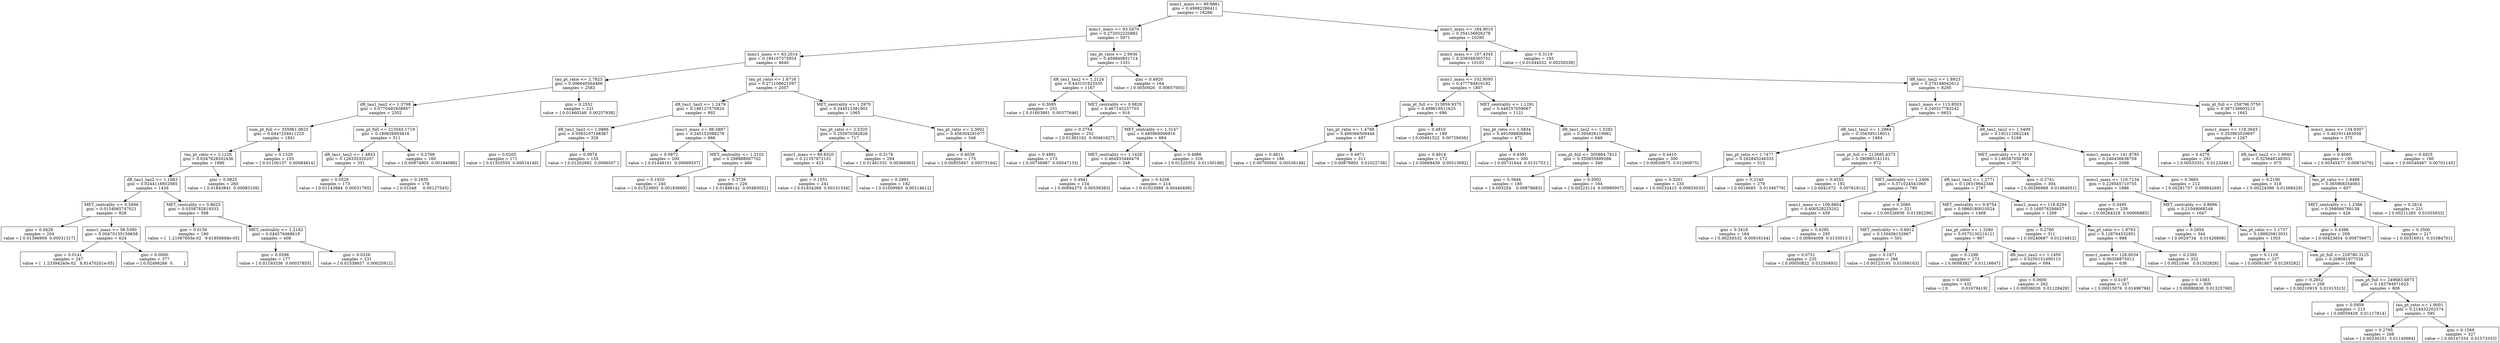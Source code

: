 digraph Tree {
0 [label="mmc1_mass <= 99.8861\ngini = 0.49982286411\nsamples = 16266", shape="box"] ;
1 [label="mmc1_mass <= 93.5470\ngini = 0.272052220882\nsamples = 5971", shape="box"] ;
0 -> 1 ;
2 [label="mmc1_mass <= 83.2014\ngini = 0.184107375924\nsamples = 4640", shape="box"] ;
1 -> 2 ;
3 [label="tau_pt_ratio <= 2.7823\ngini = 0.096640564466\nsamples = 2583", shape="box"] ;
2 -> 3 ;
4 [label="dR_tau1_tau2 <= 1.3798\ngini = 0.0770492938957\nsamples = 2352", shape="box"] ;
3 -> 4 ;
5 [label="sum_pt_full <= 355961.0625\ngini = 0.0447254611225\nsamples = 1841", shape="box"] ;
4 -> 5 ;
6 [label="tau_pt_ratio <= 2.1226\ngini = 0.0347628202436\nsamples = 1686", shape="box"] ;
5 -> 6 ;
7 [label="dR_tau1_tau2 <= 1.1683\ngini = 0.0244116932985\nsamples = 1426", shape="box"] ;
6 -> 7 ;
8 [label="MET_centrality <= 0.5896\ngini = 0.0154065747021\nsamples = 828", shape="box"] ;
7 -> 8 ;
9 [label="gini = 0.0429\nsamples = 204\nvalue = [ 0.01396909  0.00031317]", shape="box"] ;
8 -> 9 ;
10 [label="mmc1_mass <= 58.5390\ngini = 0.00470135159658\nsamples = 624", shape="box"] ;
8 -> 10 ;
11 [label="gini = 0.0141\nsamples = 247\nvalue = [  1.23394240e-02   8.81470201e-05]", shape="box"] ;
10 -> 11 ;
12 [label="gini = 0.0000\nsamples = 377\nvalue = [ 0.02498266  0.        ]", shape="box"] ;
10 -> 12 ;
13 [label="MET_centrality <= 0.8625\ngini = 0.0358782819333\nsamples = 598", shape="box"] ;
7 -> 13 ;
14 [label="gini = 0.0156\nsamples = 190\nvalue = [  1.21067605e-02   9.61856668e-05]", shape="box"] ;
13 -> 14 ;
15 [label="MET_centrality <= 1.2182\ngini = 0.044576468619\nsamples = 408", shape="box"] ;
13 -> 15 ;
16 [label="gini = 0.0596\nsamples = 177\nvalue = [ 0.01193336  0.00037855]", shape="box"] ;
15 -> 16 ;
17 [label="gini = 0.0326\nsamples = 231\nvalue = [ 0.01538657  0.00025912]", shape="box"] ;
15 -> 17 ;
18 [label="gini = 0.0825\nsamples = 260\nvalue = [ 0.01843841  0.00083109]", shape="box"] ;
6 -> 18 ;
19 [label="gini = 0.1329\nsamples = 155\nvalue = [ 0.01100137  0.00084814]", shape="box"] ;
5 -> 19 ;
20 [label="sum_pt_full <= 213545.1719\ngini = 0.180626955816\nsamples = 511", shape="box"] ;
4 -> 20 ;
21 [label="dR_tau1_tau2 <= 1.4843\ngini = 0.126332320207\nsamples = 351", shape="box"] ;
20 -> 21 ;
22 [label="gini = 0.0526\nsamples = 173\nvalue = [ 0.01143884  0.00031765]", shape="box"] ;
21 -> 22 ;
23 [label="gini = 0.1935\nsamples = 178\nvalue = [ 0.01048     0.00127545]", shape="box"] ;
21 -> 23 ;
24 [label="gini = 0.2769\nsamples = 160\nvalue = [ 0.00974905  0.00194088]", shape="box"] ;
20 -> 24 ;
25 [label="gini = 0.2552\nsamples = 231\nvalue = [ 0.01460248  0.00257938]", shape="box"] ;
3 -> 25 ;
26 [label="tau_pt_ratio <= 1.6716\ngini = 0.271108621597\nsamples = 2057", shape="box"] ;
2 -> 26 ;
27 [label="dR_tau1_tau2 <= 1.2479\ngini = 0.188127570824\nsamples = 992", shape="box"] ;
26 -> 27 ;
28 [label="dR_tau1_tau2 <= 1.0886\ngini = 0.0583107198367\nsamples = 326", shape="box"] ;
27 -> 28 ;
29 [label="gini = 0.0205\nsamples = 171\nvalue = [ 0.01353555  0.00014149]", shape="box"] ;
28 -> 29 ;
30 [label="gini = 0.0974\nsamples = 155\nvalue = [ 0.01202692  0.0006507 ]", shape="box"] ;
28 -> 30 ;
31 [label="mmc1_mass <= 86.5897\ngini = 0.245152088278\nsamples = 666", shape="box"] ;
27 -> 31 ;
32 [label="gini = 0.0872\nsamples = 200\nvalue = [ 0.01448101  0.00069337]", shape="box"] ;
31 -> 32 ;
33 [label="MET_centrality <= 1.2102\ngini = 0.298988007702\nsamples = 466", shape="box"] ;
31 -> 33 ;
34 [label="gini = 0.1920\nsamples = 240\nvalue = [ 0.01523603  0.00183669]", shape="box"] ;
33 -> 34 ;
35 [label="gini = 0.3726\nsamples = 226\nvalue = [ 0.01498142  0.00493051]", shape="box"] ;
33 -> 35 ;
36 [label="MET_centrality <= 1.2970\ngini = 0.344512381902\nsamples = 1065", shape="box"] ;
26 -> 36 ;
37 [label="tau_pt_ratio <= 2.5320\ngini = 0.255970382826\nsamples = 717", shape="box"] ;
36 -> 37 ;
38 [label="mmc1_mass <= 89.8320\ngini = 0.21357972101\nsamples = 423", shape="box"] ;
37 -> 38 ;
39 [label="gini = 0.1551\nsamples = 241\nvalue = [ 0.01634266  0.00151334]", shape="box"] ;
38 -> 39 ;
40 [label="gini = 0.2891\nsamples = 182\nvalue = [ 0.01009983  0.00214612]", shape="box"] ;
38 -> 40 ;
41 [label="gini = 0.3178\nsamples = 294\nvalue = [ 0.01481332  0.00366063]", shape="box"] ;
37 -> 41 ;
42 [label="tau_pt_ratio <= 2.3602\ngini = 0.456304291077\nsamples = 348", shape="box"] ;
36 -> 42 ;
43 [label="gini = 0.4039\nsamples = 175\nvalue = [ 0.00955847  0.00373194]", shape="box"] ;
42 -> 43 ;
44 [label="gini = 0.4891\nsamples = 173\nvalue = [ 0.00736987  0.00547135]", shape="box"] ;
42 -> 44 ;
45 [label="tau_pt_ratio <= 2.9936\ngini = 0.459840851714\nsamples = 1331", shape="box"] ;
1 -> 45 ;
46 [label="dR_tau1_tau2 <= 1.2124\ngini = 0.443101923535\nsamples = 1167", shape="box"] ;
45 -> 46 ;
47 [label="gini = 0.3085\nsamples = 251\nvalue = [ 0.01603881  0.00377646]", shape="box"] ;
46 -> 47 ;
48 [label="MET_centrality <= 0.9828\ngini = 0.467145237703\nsamples = 916", shape="box"] ;
46 -> 48 ;
49 [label="gini = 0.3754\nsamples = 252\nvalue = [ 0.01382162  0.00461627]", shape="box"] ;
48 -> 49 ;
50 [label="MET_centrality <= 1.3147\ngini = 0.485969006916\nsamples = 664", shape="box"] ;
48 -> 50 ;
51 [label="MET_centrality <= 1.1428\ngini = 0.464933449479\nsamples = 348", shape="box"] ;
50 -> 51 ;
52 [label="gini = 0.4941\nsamples = 134\nvalue = [ 0.00694375  0.00558383]", shape="box"] ;
51 -> 52 ;
53 [label="gini = 0.4206\nsamples = 214\nvalue = [ 0.01023989  0.00440406]", shape="box"] ;
51 -> 53 ;
54 [label="gini = 0.4986\nsamples = 316\nvalue = [ 0.01225352  0.01100189]", shape="box"] ;
50 -> 54 ;
55 [label="gini = 0.4920\nsamples = 164\nvalue = [ 0.0050926   0.00657005]", shape="box"] ;
45 -> 55 ;
56 [label="mmc1_mass <= 164.9010\ngini = 0.354156926278\nsamples = 10295", shape="box"] ;
0 -> 56 ;
57 [label="mmc1_mass <= 107.4545\ngini = 0.339346365752\nsamples = 10102", shape="box"] ;
56 -> 57 ;
58 [label="mmc1_mass <= 102.9595\ngini = 0.477784816182\nsamples = 1807", shape="box"] ;
57 -> 58 ;
59 [label="sum_pt_full <= 313859.9375\ngini = 0.499619511625\nsamples = 686", shape="box"] ;
58 -> 59 ;
60 [label="tau_pt_ratio <= 1.4788\ngini = 0.499366509446\nsamples = 497", shape="box"] ;
59 -> 60 ;
61 [label="gini = 0.4811\nsamples = 186\nvalue = [ 0.00795065  0.00536148]", shape="box"] ;
60 -> 61 ;
62 [label="gini = 0.4971\nsamples = 311\nvalue = [ 0.00878893  0.01022738]", shape="box"] ;
60 -> 62 ;
63 [label="gini = 0.4810\nsamples = 189\nvalue = [ 0.00491522  0.00729456]", shape="box"] ;
59 -> 63 ;
64 [label="MET_centrality <= 1.1291\ngini = 0.449257059067\nsamples = 1121", shape="box"] ;
58 -> 64 ;
65 [label="tau_pt_ratio <= 1.5834\ngini = 0.491098806894\nsamples = 472", shape="box"] ;
64 -> 65 ;
66 [label="gini = 0.4914\nsamples = 172\nvalue = [ 0.00668439  0.00513692]", shape="box"] ;
65 -> 66 ;
67 [label="gini = 0.4591\nsamples = 300\nvalue = [ 0.00731644  0.0131753 ]", shape="box"] ;
65 -> 67 ;
68 [label="dR_tau1_tau2 <= 1.5292\ngini = 0.395826119962\nsamples = 649", shape="box"] ;
64 -> 68 ;
69 [label="sum_pt_full <= 305864.7812\ngini = 0.350855689266\nsamples = 349", shape="box"] ;
68 -> 69 ;
70 [label="gini = 0.3944\nsamples = 185\nvalue = [ 0.003254    0.00878683]", shape="box"] ;
69 -> 70 ;
71 [label="gini = 0.3002\nsamples = 164\nvalue = [ 0.00223114  0.00990007]", shape="box"] ;
69 -> 71 ;
72 [label="gini = 0.4410\nsamples = 300\nvalue = [ 0.00630675  0.01290975]", shape="box"] ;
68 -> 72 ;
73 [label="dR_tau1_tau2 <= 1.8923\ngini = 0.279148042612\nsamples = 8295", shape="box"] ;
57 -> 73 ;
74 [label="mmc1_mass <= 113.8503\ngini = 0.240317783242\nsamples = 6653", shape="box"] ;
73 -> 74 ;
75 [label="dR_tau1_tau2 <= 1.2964\ngini = 0.356395118011\nsamples = 1484", shape="box"] ;
74 -> 75 ;
76 [label="tau_pt_ratio <= 1.7477\ngini = 0.262845246335\nsamples = 512", shape="box"] ;
75 -> 76 ;
77 [label="gini = 0.3201\nsamples = 233\nvalue = [ 0.00233415  0.00933035]", shape="box"] ;
76 -> 77 ;
78 [label="gini = 0.2140\nsamples = 279\nvalue = [ 0.0018685   0.01346776]", shape="box"] ;
76 -> 78 ;
79 [label="sum_pt_full <= 212685.4375\ngini = 0.390885141101\nsamples = 972", shape="box"] ;
75 -> 79 ;
80 [label="gini = 0.4552\nsamples = 192\nvalue = [ 0.0041072   0.00761912]", shape="box"] ;
79 -> 80 ;
81 [label="MET_centrality <= 1.2406\ngini = 0.371024541065\nsamples = 780", shape="box"] ;
79 -> 81 ;
82 [label="mmc1_mass <= 109.8804\ngini = 0.400528225202\nsamples = 459", shape="box"] ;
81 -> 82 ;
83 [label="gini = 0.3418\nsamples = 164\nvalue = [ 0.00256532  0.00916144]", shape="box"] ;
82 -> 83 ;
84 [label="gini = 0.4295\nsamples = 295\nvalue = [ 0.00604008  0.0133013 ]", shape="box"] ;
82 -> 84 ;
85 [label="gini = 0.3080\nsamples = 321\nvalue = [ 0.00326936  0.01392296]", shape="box"] ;
81 -> 85 ;
86 [label="dR_tau1_tau2 <= 1.5409\ngini = 0.192111062244\nsamples = 5169", shape="box"] ;
74 -> 86 ;
87 [label="MET_centrality <= 1.4019\ngini = 0.146587058736\nsamples = 3071", shape="box"] ;
86 -> 87 ;
88 [label="dR_tau1_tau2 <= 1.2771\ngini = 0.126319642348\nsamples = 2767", shape="box"] ;
87 -> 88 ;
89 [label="MET_centrality <= 0.9754\ngini = 0.0860180010524\nsamples = 1468", shape="box"] ;
88 -> 89 ;
90 [label="MET_centrality <= 0.6912\ngini = 0.130456152967\nsamples = 501", shape="box"] ;
89 -> 90 ;
91 [label="gini = 0.0751\nsamples = 235\nvalue = [ 0.00050822  0.01250493]", shape="box"] ;
90 -> 91 ;
92 [label="gini = 0.1871\nsamples = 266\nvalue = [ 0.00123195  0.01056163]", shape="box"] ;
90 -> 92 ;
93 [label="tau_pt_ratio <= 1.3260\ngini = 0.0575130214121\nsamples = 967", shape="box"] ;
89 -> 93 ;
94 [label="gini = 0.1299\nsamples = 273\nvalue = [ 0.00083827  0.01116647]", shape="box"] ;
93 -> 94 ;
95 [label="dR_tau1_tau2 <= 1.1450\ngini = 0.0250151490113\nsamples = 694", shape="box"] ;
93 -> 95 ;
96 [label="gini = 0.0000\nsamples = 432\nvalue = [ 0.          0.01679419]", shape="box"] ;
95 -> 96 ;
97 [label="gini = 0.0600\nsamples = 262\nvalue = [ 0.00036026  0.01128429]", shape="box"] ;
95 -> 97 ;
98 [label="mmc1_mass <= 118.8294\ngini = 0.168576286657\nsamples = 1299", shape="box"] ;
88 -> 98 ;
99 [label="gini = 0.2760\nsamples = 311\nvalue = [ 0.00240687  0.01214812]", shape="box"] ;
98 -> 99 ;
100 [label="tau_pt_ratio <= 1.9763\ngini = 0.128704532951\nsamples = 988", shape="box"] ;
98 -> 100 ;
101 [label="mmc1_mass <= 128.0034\ngini = 0.06356875012\nsamples = 636", shape="box"] ;
100 -> 101 ;
102 [label="gini = 0.0197\nsamples = 327\nvalue = [ 0.00015076  0.01496794]", shape="box"] ;
101 -> 102 ;
103 [label="gini = 0.1083\nsamples = 309\nvalue = [ 0.00080838  0.01325768]", shape="box"] ;
101 -> 103 ;
104 [label="gini = 0.2395\nsamples = 352\nvalue = [ 0.0021046   0.01302826]", shape="box"] ;
100 -> 104 ;
105 [label="gini = 0.2741\nsamples = 304\nvalue = [ 0.00286968  0.01464051]", shape="box"] ;
87 -> 105 ;
106 [label="mmc1_mass <= 141.8785\ngini = 0.246436636759\nsamples = 2098", shape="box"] ;
86 -> 106 ;
107 [label="mmc1_mass <= 116.7134\ngini = 0.229545710755\nsamples = 1886", shape="box"] ;
106 -> 107 ;
108 [label="gini = 0.3495\nsamples = 239\nvalue = [ 0.00264328  0.00906885]", shape="box"] ;
107 -> 108 ;
109 [label="MET_centrality <= 0.8996\ngini = 0.21049068249\nsamples = 1647", shape="box"] ;
107 -> 109 ;
110 [label="gini = 0.2854\nsamples = 344\nvalue = [ 0.0029734   0.01426868]", shape="box"] ;
109 -> 110 ;
111 [label="tau_pt_ratio <= 1.1737\ngini = 0.189920813031\nsamples = 1303", shape="box"] ;
109 -> 111 ;
112 [label="gini = 0.1119\nsamples = 237\nvalue = [ 0.00081807  0.01293282]", shape="box"] ;
111 -> 112 ;
113 [label="sum_pt_full <= 228780.3125\ngini = 0.208081977538\nsamples = 1066", shape="box"] ;
111 -> 113 ;
114 [label="gini = 0.2852\nsamples = 258\nvalue = [ 0.00210919  0.01013315]", shape="box"] ;
113 -> 114 ;
115 [label="sum_pt_full <= 249683.6875\ngini = 0.183784971623\nsamples = 808", shape="box"] ;
113 -> 115 ;
116 [label="gini = 0.0959\nsamples = 213\nvalue = [ 0.00059428  0.01117814]", shape="box"] ;
115 -> 116 ;
117 [label="tau_pt_ratio <= 1.9001\ngini = 0.214432202374\nsamples = 595", shape="box"] ;
115 -> 117 ;
118 [label="gini = 0.2795\nsamples = 268\nvalue = [ 0.00230251  0.01140684]", shape="box"] ;
117 -> 118 ;
119 [label="gini = 0.1566\nsamples = 327\nvalue = [ 0.00147334  0.01573333]", shape="box"] ;
117 -> 119 ;
120 [label="gini = 0.3665\nsamples = 212\nvalue = [ 0.00281757  0.00884269]", shape="box"] ;
106 -> 120 ;
121 [label="sum_pt_full <= 258796.3750\ngini = 0.387130603215\nsamples = 1642", shape="box"] ;
73 -> 121 ;
122 [label="mmc1_mass <= 118.3643\ngini = 0.353963529697\nsamples = 1267", shape="box"] ;
121 -> 122 ;
123 [label="gini = 0.4276\nsamples = 292\nvalue = [ 0.00553351  0.0123349 ]", shape="box"] ;
122 -> 123 ;
124 [label="dR_tau1_tau2 <= 1.9940\ngini = 0.325848148303\nsamples = 975", shape="box"] ;
122 -> 124 ;
125 [label="gini = 0.2190\nsamples = 318\nvalue = [ 0.00224396  0.01568429]", shape="box"] ;
124 -> 125 ;
126 [label="tau_pt_ratio <= 1.9488\ngini = 0.365968354063\nsamples = 657", shape="box"] ;
124 -> 126 ;
127 [label="MET_centrality <= 1.2366\ngini = 0.398066780138\nsamples = 426", shape="box"] ;
126 -> 127 ;
128 [label="gini = 0.4396\nsamples = 209\nvalue = [ 0.00423854  0.00875667]", shape="box"] ;
127 -> 128 ;
129 [label="gini = 0.3500\nsamples = 217\nvalue = [ 0.00316911  0.01084701]", shape="box"] ;
127 -> 129 ;
130 [label="gini = 0.2814\nsamples = 231\nvalue = [ 0.00211285  0.01035933]", shape="box"] ;
126 -> 130 ;
131 [label="mmc1_mass <= 134.9307\ngini = 0.461911463058\nsamples = 375", shape="box"] ;
121 -> 131 ;
132 [label="gini = 0.4060\nsamples = 195\nvalue = [ 0.00345477  0.00874376]", shape="box"] ;
131 -> 132 ;
133 [label="gini = 0.4925\nsamples = 180\nvalue = [ 0.00548467  0.00701145]", shape="box"] ;
131 -> 133 ;
134 [label="gini = 0.3119\nsamples = 193\nvalue = [ 0.01044552  0.00250339]", shape="box"] ;
56 -> 134 ;
}